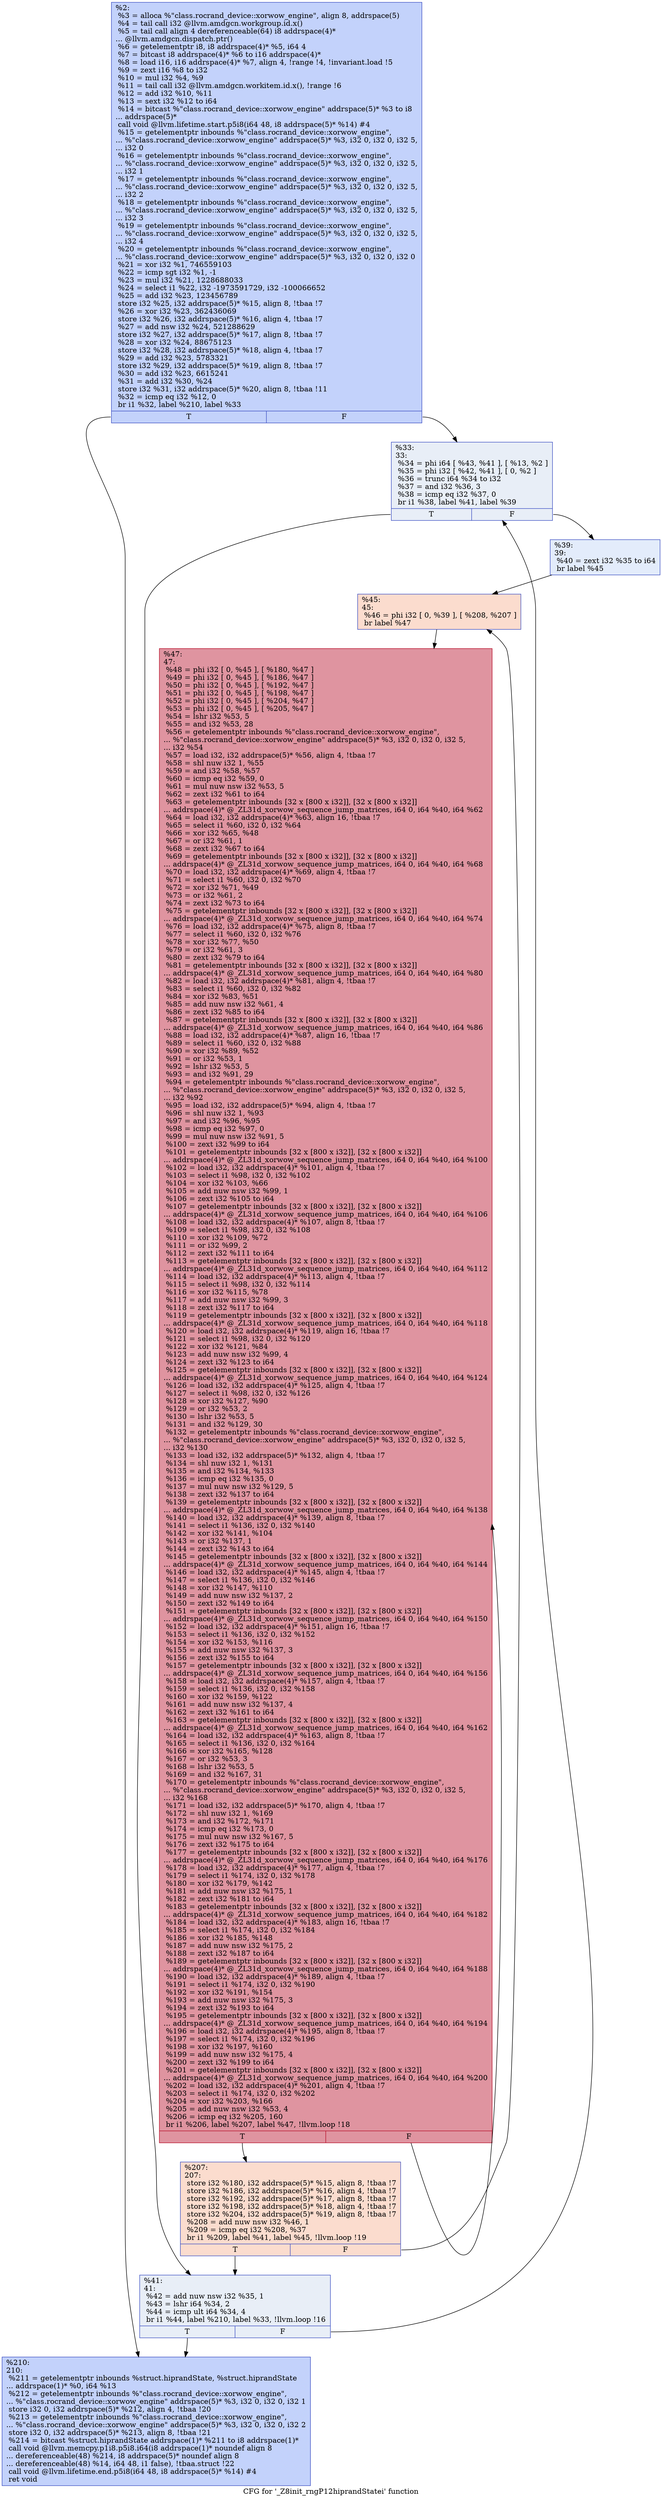 digraph "CFG for '_Z8init_rngP12hiprandStatei' function" {
	label="CFG for '_Z8init_rngP12hiprandStatei' function";

	Node0x472fa30 [shape=record,color="#3d50c3ff", style=filled, fillcolor="#779af770",label="{%2:\l  %3 = alloca %\"class.rocrand_device::xorwow_engine\", align 8, addrspace(5)\l  %4 = tail call i32 @llvm.amdgcn.workgroup.id.x()\l  %5 = tail call align 4 dereferenceable(64) i8 addrspace(4)*\l... @llvm.amdgcn.dispatch.ptr()\l  %6 = getelementptr i8, i8 addrspace(4)* %5, i64 4\l  %7 = bitcast i8 addrspace(4)* %6 to i16 addrspace(4)*\l  %8 = load i16, i16 addrspace(4)* %7, align 4, !range !4, !invariant.load !5\l  %9 = zext i16 %8 to i32\l  %10 = mul i32 %4, %9\l  %11 = tail call i32 @llvm.amdgcn.workitem.id.x(), !range !6\l  %12 = add i32 %10, %11\l  %13 = sext i32 %12 to i64\l  %14 = bitcast %\"class.rocrand_device::xorwow_engine\" addrspace(5)* %3 to i8\l... addrspace(5)*\l  call void @llvm.lifetime.start.p5i8(i64 48, i8 addrspace(5)* %14) #4\l  %15 = getelementptr inbounds %\"class.rocrand_device::xorwow_engine\",\l... %\"class.rocrand_device::xorwow_engine\" addrspace(5)* %3, i32 0, i32 0, i32 5,\l... i32 0\l  %16 = getelementptr inbounds %\"class.rocrand_device::xorwow_engine\",\l... %\"class.rocrand_device::xorwow_engine\" addrspace(5)* %3, i32 0, i32 0, i32 5,\l... i32 1\l  %17 = getelementptr inbounds %\"class.rocrand_device::xorwow_engine\",\l... %\"class.rocrand_device::xorwow_engine\" addrspace(5)* %3, i32 0, i32 0, i32 5,\l... i32 2\l  %18 = getelementptr inbounds %\"class.rocrand_device::xorwow_engine\",\l... %\"class.rocrand_device::xorwow_engine\" addrspace(5)* %3, i32 0, i32 0, i32 5,\l... i32 3\l  %19 = getelementptr inbounds %\"class.rocrand_device::xorwow_engine\",\l... %\"class.rocrand_device::xorwow_engine\" addrspace(5)* %3, i32 0, i32 0, i32 5,\l... i32 4\l  %20 = getelementptr inbounds %\"class.rocrand_device::xorwow_engine\",\l... %\"class.rocrand_device::xorwow_engine\" addrspace(5)* %3, i32 0, i32 0, i32 0\l  %21 = xor i32 %1, 746559103\l  %22 = icmp sgt i32 %1, -1\l  %23 = mul i32 %21, 1228688033\l  %24 = select i1 %22, i32 -1973591729, i32 -100066652\l  %25 = add i32 %23, 123456789\l  store i32 %25, i32 addrspace(5)* %15, align 8, !tbaa !7\l  %26 = xor i32 %23, 362436069\l  store i32 %26, i32 addrspace(5)* %16, align 4, !tbaa !7\l  %27 = add nsw i32 %24, 521288629\l  store i32 %27, i32 addrspace(5)* %17, align 8, !tbaa !7\l  %28 = xor i32 %24, 88675123\l  store i32 %28, i32 addrspace(5)* %18, align 4, !tbaa !7\l  %29 = add i32 %23, 5783321\l  store i32 %29, i32 addrspace(5)* %19, align 8, !tbaa !7\l  %30 = add i32 %23, 6615241\l  %31 = add i32 %30, %24\l  store i32 %31, i32 addrspace(5)* %20, align 8, !tbaa !11\l  %32 = icmp eq i32 %12, 0\l  br i1 %32, label %210, label %33\l|{<s0>T|<s1>F}}"];
	Node0x472fa30:s0 -> Node0x47350f0;
	Node0x472fa30:s1 -> Node0x4735180;
	Node0x4735180 [shape=record,color="#3d50c3ff", style=filled, fillcolor="#cbd8ee70",label="{%33:\l33:                                               \l  %34 = phi i64 [ %43, %41 ], [ %13, %2 ]\l  %35 = phi i32 [ %42, %41 ], [ 0, %2 ]\l  %36 = trunc i64 %34 to i32\l  %37 = and i32 %36, 3\l  %38 = icmp eq i32 %37, 0\l  br i1 %38, label %41, label %39\l|{<s0>T|<s1>F}}"];
	Node0x4735180:s0 -> Node0x4736db0;
	Node0x4735180:s1 -> Node0x4737170;
	Node0x4737170 [shape=record,color="#3d50c3ff", style=filled, fillcolor="#bfd3f670",label="{%39:\l39:                                               \l  %40 = zext i32 %35 to i64\l  br label %45\l}"];
	Node0x4737170 -> Node0x4737320;
	Node0x4736db0 [shape=record,color="#3d50c3ff", style=filled, fillcolor="#cbd8ee70",label="{%41:\l41:                                               \l  %42 = add nuw nsw i32 %35, 1\l  %43 = lshr i64 %34, 2\l  %44 = icmp ult i64 %34, 4\l  br i1 %44, label %210, label %33, !llvm.loop !16\l|{<s0>T|<s1>F}}"];
	Node0x4736db0:s0 -> Node0x47350f0;
	Node0x4736db0:s1 -> Node0x4735180;
	Node0x4737320 [shape=record,color="#3d50c3ff", style=filled, fillcolor="#f7af9170",label="{%45:\l45:                                               \l  %46 = phi i32 [ 0, %39 ], [ %208, %207 ]\l  br label %47\l}"];
	Node0x4737320 -> Node0x4737800;
	Node0x4737800 [shape=record,color="#b70d28ff", style=filled, fillcolor="#b70d2870",label="{%47:\l47:                                               \l  %48 = phi i32 [ 0, %45 ], [ %180, %47 ]\l  %49 = phi i32 [ 0, %45 ], [ %186, %47 ]\l  %50 = phi i32 [ 0, %45 ], [ %192, %47 ]\l  %51 = phi i32 [ 0, %45 ], [ %198, %47 ]\l  %52 = phi i32 [ 0, %45 ], [ %204, %47 ]\l  %53 = phi i32 [ 0, %45 ], [ %205, %47 ]\l  %54 = lshr i32 %53, 5\l  %55 = and i32 %53, 28\l  %56 = getelementptr inbounds %\"class.rocrand_device::xorwow_engine\",\l... %\"class.rocrand_device::xorwow_engine\" addrspace(5)* %3, i32 0, i32 0, i32 5,\l... i32 %54\l  %57 = load i32, i32 addrspace(5)* %56, align 4, !tbaa !7\l  %58 = shl nuw i32 1, %55\l  %59 = and i32 %58, %57\l  %60 = icmp eq i32 %59, 0\l  %61 = mul nuw nsw i32 %53, 5\l  %62 = zext i32 %61 to i64\l  %63 = getelementptr inbounds [32 x [800 x i32]], [32 x [800 x i32]]\l... addrspace(4)* @_ZL31d_xorwow_sequence_jump_matrices, i64 0, i64 %40, i64 %62\l  %64 = load i32, i32 addrspace(4)* %63, align 16, !tbaa !7\l  %65 = select i1 %60, i32 0, i32 %64\l  %66 = xor i32 %65, %48\l  %67 = or i32 %61, 1\l  %68 = zext i32 %67 to i64\l  %69 = getelementptr inbounds [32 x [800 x i32]], [32 x [800 x i32]]\l... addrspace(4)* @_ZL31d_xorwow_sequence_jump_matrices, i64 0, i64 %40, i64 %68\l  %70 = load i32, i32 addrspace(4)* %69, align 4, !tbaa !7\l  %71 = select i1 %60, i32 0, i32 %70\l  %72 = xor i32 %71, %49\l  %73 = or i32 %61, 2\l  %74 = zext i32 %73 to i64\l  %75 = getelementptr inbounds [32 x [800 x i32]], [32 x [800 x i32]]\l... addrspace(4)* @_ZL31d_xorwow_sequence_jump_matrices, i64 0, i64 %40, i64 %74\l  %76 = load i32, i32 addrspace(4)* %75, align 8, !tbaa !7\l  %77 = select i1 %60, i32 0, i32 %76\l  %78 = xor i32 %77, %50\l  %79 = or i32 %61, 3\l  %80 = zext i32 %79 to i64\l  %81 = getelementptr inbounds [32 x [800 x i32]], [32 x [800 x i32]]\l... addrspace(4)* @_ZL31d_xorwow_sequence_jump_matrices, i64 0, i64 %40, i64 %80\l  %82 = load i32, i32 addrspace(4)* %81, align 4, !tbaa !7\l  %83 = select i1 %60, i32 0, i32 %82\l  %84 = xor i32 %83, %51\l  %85 = add nuw nsw i32 %61, 4\l  %86 = zext i32 %85 to i64\l  %87 = getelementptr inbounds [32 x [800 x i32]], [32 x [800 x i32]]\l... addrspace(4)* @_ZL31d_xorwow_sequence_jump_matrices, i64 0, i64 %40, i64 %86\l  %88 = load i32, i32 addrspace(4)* %87, align 16, !tbaa !7\l  %89 = select i1 %60, i32 0, i32 %88\l  %90 = xor i32 %89, %52\l  %91 = or i32 %53, 1\l  %92 = lshr i32 %53, 5\l  %93 = and i32 %91, 29\l  %94 = getelementptr inbounds %\"class.rocrand_device::xorwow_engine\",\l... %\"class.rocrand_device::xorwow_engine\" addrspace(5)* %3, i32 0, i32 0, i32 5,\l... i32 %92\l  %95 = load i32, i32 addrspace(5)* %94, align 4, !tbaa !7\l  %96 = shl nuw i32 1, %93\l  %97 = and i32 %96, %95\l  %98 = icmp eq i32 %97, 0\l  %99 = mul nuw nsw i32 %91, 5\l  %100 = zext i32 %99 to i64\l  %101 = getelementptr inbounds [32 x [800 x i32]], [32 x [800 x i32]]\l... addrspace(4)* @_ZL31d_xorwow_sequence_jump_matrices, i64 0, i64 %40, i64 %100\l  %102 = load i32, i32 addrspace(4)* %101, align 4, !tbaa !7\l  %103 = select i1 %98, i32 0, i32 %102\l  %104 = xor i32 %103, %66\l  %105 = add nuw nsw i32 %99, 1\l  %106 = zext i32 %105 to i64\l  %107 = getelementptr inbounds [32 x [800 x i32]], [32 x [800 x i32]]\l... addrspace(4)* @_ZL31d_xorwow_sequence_jump_matrices, i64 0, i64 %40, i64 %106\l  %108 = load i32, i32 addrspace(4)* %107, align 8, !tbaa !7\l  %109 = select i1 %98, i32 0, i32 %108\l  %110 = xor i32 %109, %72\l  %111 = or i32 %99, 2\l  %112 = zext i32 %111 to i64\l  %113 = getelementptr inbounds [32 x [800 x i32]], [32 x [800 x i32]]\l... addrspace(4)* @_ZL31d_xorwow_sequence_jump_matrices, i64 0, i64 %40, i64 %112\l  %114 = load i32, i32 addrspace(4)* %113, align 4, !tbaa !7\l  %115 = select i1 %98, i32 0, i32 %114\l  %116 = xor i32 %115, %78\l  %117 = add nuw nsw i32 %99, 3\l  %118 = zext i32 %117 to i64\l  %119 = getelementptr inbounds [32 x [800 x i32]], [32 x [800 x i32]]\l... addrspace(4)* @_ZL31d_xorwow_sequence_jump_matrices, i64 0, i64 %40, i64 %118\l  %120 = load i32, i32 addrspace(4)* %119, align 16, !tbaa !7\l  %121 = select i1 %98, i32 0, i32 %120\l  %122 = xor i32 %121, %84\l  %123 = add nuw nsw i32 %99, 4\l  %124 = zext i32 %123 to i64\l  %125 = getelementptr inbounds [32 x [800 x i32]], [32 x [800 x i32]]\l... addrspace(4)* @_ZL31d_xorwow_sequence_jump_matrices, i64 0, i64 %40, i64 %124\l  %126 = load i32, i32 addrspace(4)* %125, align 4, !tbaa !7\l  %127 = select i1 %98, i32 0, i32 %126\l  %128 = xor i32 %127, %90\l  %129 = or i32 %53, 2\l  %130 = lshr i32 %53, 5\l  %131 = and i32 %129, 30\l  %132 = getelementptr inbounds %\"class.rocrand_device::xorwow_engine\",\l... %\"class.rocrand_device::xorwow_engine\" addrspace(5)* %3, i32 0, i32 0, i32 5,\l... i32 %130\l  %133 = load i32, i32 addrspace(5)* %132, align 4, !tbaa !7\l  %134 = shl nuw i32 1, %131\l  %135 = and i32 %134, %133\l  %136 = icmp eq i32 %135, 0\l  %137 = mul nuw nsw i32 %129, 5\l  %138 = zext i32 %137 to i64\l  %139 = getelementptr inbounds [32 x [800 x i32]], [32 x [800 x i32]]\l... addrspace(4)* @_ZL31d_xorwow_sequence_jump_matrices, i64 0, i64 %40, i64 %138\l  %140 = load i32, i32 addrspace(4)* %139, align 8, !tbaa !7\l  %141 = select i1 %136, i32 0, i32 %140\l  %142 = xor i32 %141, %104\l  %143 = or i32 %137, 1\l  %144 = zext i32 %143 to i64\l  %145 = getelementptr inbounds [32 x [800 x i32]], [32 x [800 x i32]]\l... addrspace(4)* @_ZL31d_xorwow_sequence_jump_matrices, i64 0, i64 %40, i64 %144\l  %146 = load i32, i32 addrspace(4)* %145, align 4, !tbaa !7\l  %147 = select i1 %136, i32 0, i32 %146\l  %148 = xor i32 %147, %110\l  %149 = add nuw nsw i32 %137, 2\l  %150 = zext i32 %149 to i64\l  %151 = getelementptr inbounds [32 x [800 x i32]], [32 x [800 x i32]]\l... addrspace(4)* @_ZL31d_xorwow_sequence_jump_matrices, i64 0, i64 %40, i64 %150\l  %152 = load i32, i32 addrspace(4)* %151, align 16, !tbaa !7\l  %153 = select i1 %136, i32 0, i32 %152\l  %154 = xor i32 %153, %116\l  %155 = add nuw nsw i32 %137, 3\l  %156 = zext i32 %155 to i64\l  %157 = getelementptr inbounds [32 x [800 x i32]], [32 x [800 x i32]]\l... addrspace(4)* @_ZL31d_xorwow_sequence_jump_matrices, i64 0, i64 %40, i64 %156\l  %158 = load i32, i32 addrspace(4)* %157, align 4, !tbaa !7\l  %159 = select i1 %136, i32 0, i32 %158\l  %160 = xor i32 %159, %122\l  %161 = add nuw nsw i32 %137, 4\l  %162 = zext i32 %161 to i64\l  %163 = getelementptr inbounds [32 x [800 x i32]], [32 x [800 x i32]]\l... addrspace(4)* @_ZL31d_xorwow_sequence_jump_matrices, i64 0, i64 %40, i64 %162\l  %164 = load i32, i32 addrspace(4)* %163, align 8, !tbaa !7\l  %165 = select i1 %136, i32 0, i32 %164\l  %166 = xor i32 %165, %128\l  %167 = or i32 %53, 3\l  %168 = lshr i32 %53, 5\l  %169 = and i32 %167, 31\l  %170 = getelementptr inbounds %\"class.rocrand_device::xorwow_engine\",\l... %\"class.rocrand_device::xorwow_engine\" addrspace(5)* %3, i32 0, i32 0, i32 5,\l... i32 %168\l  %171 = load i32, i32 addrspace(5)* %170, align 4, !tbaa !7\l  %172 = shl nuw i32 1, %169\l  %173 = and i32 %172, %171\l  %174 = icmp eq i32 %173, 0\l  %175 = mul nuw nsw i32 %167, 5\l  %176 = zext i32 %175 to i64\l  %177 = getelementptr inbounds [32 x [800 x i32]], [32 x [800 x i32]]\l... addrspace(4)* @_ZL31d_xorwow_sequence_jump_matrices, i64 0, i64 %40, i64 %176\l  %178 = load i32, i32 addrspace(4)* %177, align 4, !tbaa !7\l  %179 = select i1 %174, i32 0, i32 %178\l  %180 = xor i32 %179, %142\l  %181 = add nuw nsw i32 %175, 1\l  %182 = zext i32 %181 to i64\l  %183 = getelementptr inbounds [32 x [800 x i32]], [32 x [800 x i32]]\l... addrspace(4)* @_ZL31d_xorwow_sequence_jump_matrices, i64 0, i64 %40, i64 %182\l  %184 = load i32, i32 addrspace(4)* %183, align 16, !tbaa !7\l  %185 = select i1 %174, i32 0, i32 %184\l  %186 = xor i32 %185, %148\l  %187 = add nuw nsw i32 %175, 2\l  %188 = zext i32 %187 to i64\l  %189 = getelementptr inbounds [32 x [800 x i32]], [32 x [800 x i32]]\l... addrspace(4)* @_ZL31d_xorwow_sequence_jump_matrices, i64 0, i64 %40, i64 %188\l  %190 = load i32, i32 addrspace(4)* %189, align 4, !tbaa !7\l  %191 = select i1 %174, i32 0, i32 %190\l  %192 = xor i32 %191, %154\l  %193 = add nuw nsw i32 %175, 3\l  %194 = zext i32 %193 to i64\l  %195 = getelementptr inbounds [32 x [800 x i32]], [32 x [800 x i32]]\l... addrspace(4)* @_ZL31d_xorwow_sequence_jump_matrices, i64 0, i64 %40, i64 %194\l  %196 = load i32, i32 addrspace(4)* %195, align 8, !tbaa !7\l  %197 = select i1 %174, i32 0, i32 %196\l  %198 = xor i32 %197, %160\l  %199 = add nuw nsw i32 %175, 4\l  %200 = zext i32 %199 to i64\l  %201 = getelementptr inbounds [32 x [800 x i32]], [32 x [800 x i32]]\l... addrspace(4)* @_ZL31d_xorwow_sequence_jump_matrices, i64 0, i64 %40, i64 %200\l  %202 = load i32, i32 addrspace(4)* %201, align 4, !tbaa !7\l  %203 = select i1 %174, i32 0, i32 %202\l  %204 = xor i32 %203, %166\l  %205 = add nuw nsw i32 %53, 4\l  %206 = icmp eq i32 %205, 160\l  br i1 %206, label %207, label %47, !llvm.loop !18\l|{<s0>T|<s1>F}}"];
	Node0x4737800:s0 -> Node0x47376c0;
	Node0x4737800:s1 -> Node0x4737800;
	Node0x47376c0 [shape=record,color="#3d50c3ff", style=filled, fillcolor="#f7af9170",label="{%207:\l207:                                              \l  store i32 %180, i32 addrspace(5)* %15, align 8, !tbaa !7\l  store i32 %186, i32 addrspace(5)* %16, align 4, !tbaa !7\l  store i32 %192, i32 addrspace(5)* %17, align 8, !tbaa !7\l  store i32 %198, i32 addrspace(5)* %18, align 4, !tbaa !7\l  store i32 %204, i32 addrspace(5)* %19, align 8, !tbaa !7\l  %208 = add nuw nsw i32 %46, 1\l  %209 = icmp eq i32 %208, %37\l  br i1 %209, label %41, label %45, !llvm.loop !19\l|{<s0>T|<s1>F}}"];
	Node0x47376c0:s0 -> Node0x4736db0;
	Node0x47376c0:s1 -> Node0x4737320;
	Node0x47350f0 [shape=record,color="#3d50c3ff", style=filled, fillcolor="#779af770",label="{%210:\l210:                                              \l  %211 = getelementptr inbounds %struct.hiprandState, %struct.hiprandState\l... addrspace(1)* %0, i64 %13\l  %212 = getelementptr inbounds %\"class.rocrand_device::xorwow_engine\",\l... %\"class.rocrand_device::xorwow_engine\" addrspace(5)* %3, i32 0, i32 0, i32 1\l  store i32 0, i32 addrspace(5)* %212, align 4, !tbaa !20\l  %213 = getelementptr inbounds %\"class.rocrand_device::xorwow_engine\",\l... %\"class.rocrand_device::xorwow_engine\" addrspace(5)* %3, i32 0, i32 0, i32 2\l  store i32 0, i32 addrspace(5)* %213, align 8, !tbaa !21\l  %214 = bitcast %struct.hiprandState addrspace(1)* %211 to i8 addrspace(1)*\l  call void @llvm.memcpy.p1i8.p5i8.i64(i8 addrspace(1)* noundef align 8\l... dereferenceable(48) %214, i8 addrspace(5)* noundef align 8\l... dereferenceable(48) %14, i64 48, i1 false), !tbaa.struct !22\l  call void @llvm.lifetime.end.p5i8(i64 48, i8 addrspace(5)* %14) #4\l  ret void\l}"];
}
